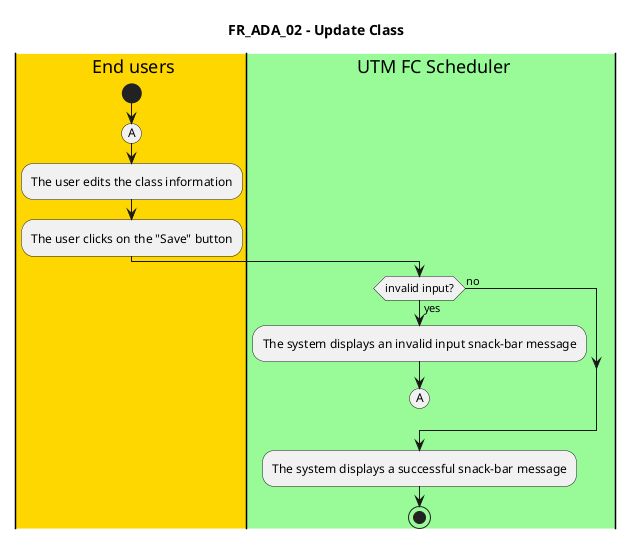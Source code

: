 @startuml FR_ADA_02
title FR_ADA_02 - Update Class


|#gold|eu| End users
|#palegreen|sys| UTM FC Scheduler

|eu|
start

|eu|
(A)
:The user edits the class information;
:The user clicks on the "Save" button;

|sys|
if (invalid input?) then (yes)
    :The system displays an invalid input snack-bar message;
    (A)
    detach
else (no)
endif

|sys|
:The system displays a successful snack-bar message;

stop

@enduml
